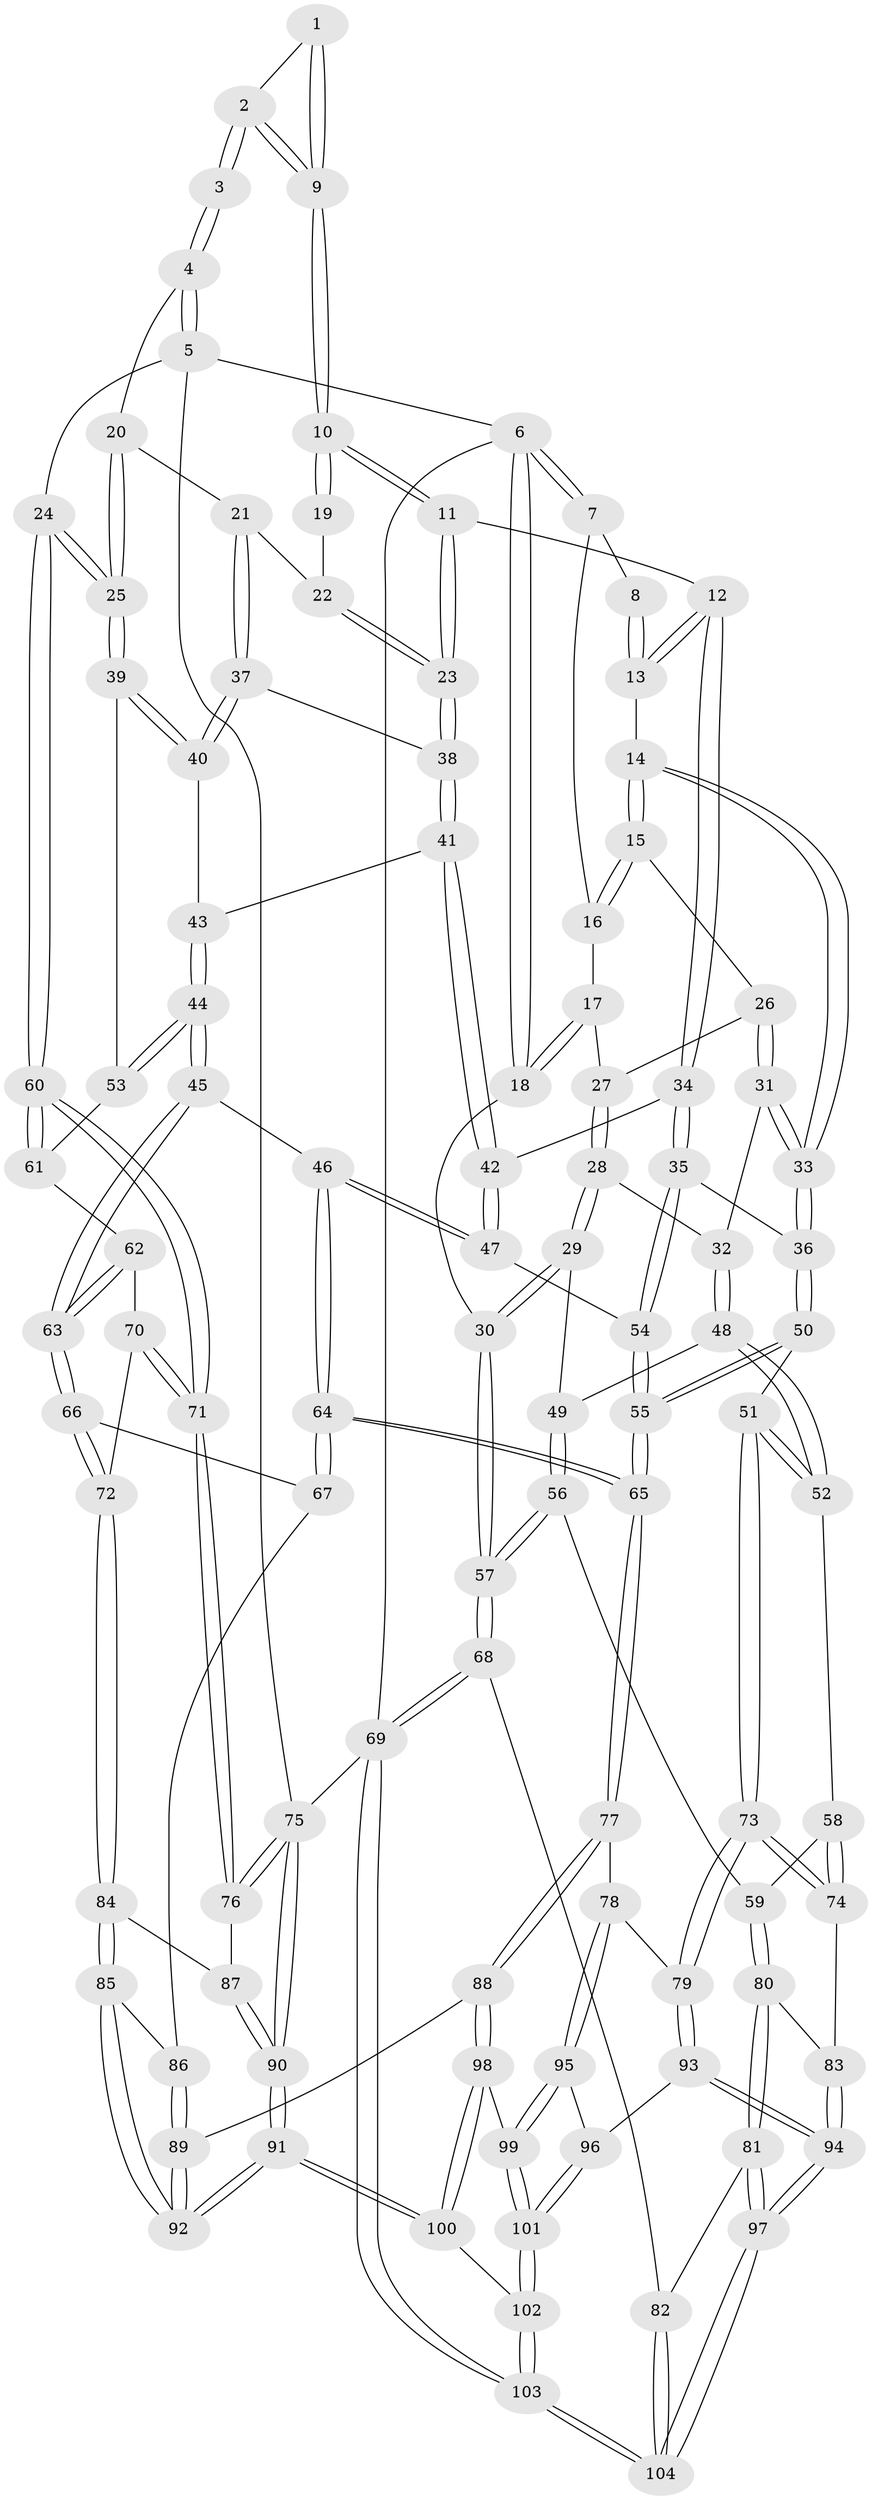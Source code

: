 // Generated by graph-tools (version 1.1) at 2025/51/03/09/25 03:51:03]
// undirected, 104 vertices, 257 edges
graph export_dot {
graph [start="1"]
  node [color=gray90,style=filled];
  1 [pos="+0.7061026322528816+0"];
  2 [pos="+1+0"];
  3 [pos="+1+0"];
  4 [pos="+1+0"];
  5 [pos="+1+0"];
  6 [pos="+0+0"];
  7 [pos="+0.24081967408018126+0"];
  8 [pos="+0.6103099589019688+0"];
  9 [pos="+0.6858383355094799+0.15280968806715067"];
  10 [pos="+0.6804808784622638+0.1654634690868306"];
  11 [pos="+0.6709493511621868+0.17864871599432727"];
  12 [pos="+0.6193746179742035+0.16965981097157437"];
  13 [pos="+0.5549123112570268+0.11088014725078667"];
  14 [pos="+0.3910698912270965+0.13789657333346056"];
  15 [pos="+0.38392080084921637+0.1313836310615052"];
  16 [pos="+0.26895541061186695+0"];
  17 [pos="+0.1643531148039228+0.12407441678189803"];
  18 [pos="+0+0.18441708608725868"];
  19 [pos="+0.8752057368440272+0.06819686033108534"];
  20 [pos="+0.9473977121158572+0.1883355617015723"];
  21 [pos="+0.9044265809686938+0.23598319673789198"];
  22 [pos="+0.8500418360331174+0.15883012070374933"];
  23 [pos="+0.7224207803667134+0.23150234354245997"];
  24 [pos="+1+0.38692617985508854"];
  25 [pos="+1+0.3822578393133198"];
  26 [pos="+0.24275475445799766+0.21998775684134367"];
  27 [pos="+0.17411664791944792+0.18371537713766736"];
  28 [pos="+0.1542236613887259+0.26505128243174425"];
  29 [pos="+0.013062079498151597+0.33346881050047905"];
  30 [pos="+0+0.25924805009000584"];
  31 [pos="+0.2804918167089596+0.3182746549294231"];
  32 [pos="+0.24855486736805643+0.3275683013466212"];
  33 [pos="+0.3852784083590355+0.31910346050798594"];
  34 [pos="+0.515275514787478+0.3552298436392624"];
  35 [pos="+0.5131387637045466+0.3567280664252219"];
  36 [pos="+0.40107349150123595+0.33944250036719475"];
  37 [pos="+0.902166080095589+0.27030337358736073"];
  38 [pos="+0.7277009187967105+0.24480326309998335"];
  39 [pos="+0.9646187385830634+0.35542926525483537"];
  40 [pos="+0.9274670488522754+0.3165926509669816"];
  41 [pos="+0.7273659726427872+0.27692096678081946"];
  42 [pos="+0.6636565732182962+0.3551990912538308"];
  43 [pos="+0.7722706047141547+0.33768542727699624"];
  44 [pos="+0.7997724742171539+0.4605873134590331"];
  45 [pos="+0.7951110201312734+0.4655422649879457"];
  46 [pos="+0.7082166604361642+0.48217578523241544"];
  47 [pos="+0.6968709783613454+0.46897544327834556"];
  48 [pos="+0.18144583902307138+0.4263300169218273"];
  49 [pos="+0.10556654125175383+0.42452905739880387"];
  50 [pos="+0.334888863292972+0.5504403665481445"];
  51 [pos="+0.3329188881790215+0.5509373058087278"];
  52 [pos="+0.29282933899764807+0.54959200835504"];
  53 [pos="+0.8606353537155111+0.4433655138608396"];
  54 [pos="+0.5393958091536324+0.4231201359871478"];
  55 [pos="+0.523644911147195+0.6492803965610983"];
  56 [pos="+0.07516521747851698+0.5537079184247231"];
  57 [pos="+0+0.5386287504277986"];
  58 [pos="+0.2521375285695452+0.5746036882335245"];
  59 [pos="+0.1208106624174186+0.6178800499484223"];
  60 [pos="+1+0.4038915691244622"];
  61 [pos="+0.9186898076551301+0.513918707617799"];
  62 [pos="+0.9257079297701695+0.5725576464984137"];
  63 [pos="+0.8437569792563335+0.6195701025031529"];
  64 [pos="+0.6152453403561138+0.6439967742912107"];
  65 [pos="+0.5490354618054707+0.6792304789779596"];
  66 [pos="+0.8371143325811824+0.640230192632687"];
  67 [pos="+0.7943114972963208+0.6607541860340719"];
  68 [pos="+0+0.8253017236417552"];
  69 [pos="+0+1"];
  70 [pos="+1+0.5887217276890914"];
  71 [pos="+1+0.5455469916629407"];
  72 [pos="+0.9118563371452413+0.7035217166382869"];
  73 [pos="+0.2862575887449848+0.7825207379593736"];
  74 [pos="+0.226214777341324+0.7615106663903032"];
  75 [pos="+1+1"];
  76 [pos="+1+0.694381430017662"];
  77 [pos="+0.5464904487230235+0.704557181521278"];
  78 [pos="+0.40300681386970727+0.7895219389691841"];
  79 [pos="+0.2980377129913444+0.794039530876248"];
  80 [pos="+0.08018894259633372+0.753510535328922"];
  81 [pos="+0.04314592112045966+0.7819306103823531"];
  82 [pos="+0+0.8053870015552878"];
  83 [pos="+0.13264108734324284+0.7592327320148634"];
  84 [pos="+0.9171751318631324+0.7153041821778023"];
  85 [pos="+0.8895006942375532+0.7608430659871215"];
  86 [pos="+0.793448383617117+0.7420474485642301"];
  87 [pos="+0.948875244942979+0.7320746735078373"];
  88 [pos="+0.5746073209422693+0.7635984322981926"];
  89 [pos="+0.7844182521955448+0.7942782403124662"];
  90 [pos="+1+1"];
  91 [pos="+0.9100224356478579+1"];
  92 [pos="+0.8413573832704291+0.8792036365687003"];
  93 [pos="+0.2735736698700042+0.8883195154540267"];
  94 [pos="+0.2462129636805585+0.9106501251893343"];
  95 [pos="+0.4021671949005543+0.897556785296768"];
  96 [pos="+0.34723282819990764+0.932681691852893"];
  97 [pos="+0.19751730666552564+0.9615244964490167"];
  98 [pos="+0.5935529349048025+0.8701348119523019"];
  99 [pos="+0.4598892520597729+0.944895742699483"];
  100 [pos="+0.8273800805064035+1"];
  101 [pos="+0.38276812287975925+1"];
  102 [pos="+0.3765020957822661+1"];
  103 [pos="+0.19626329655966787+1"];
  104 [pos="+0.18240552069253785+1"];
  1 -- 2;
  1 -- 9;
  1 -- 9;
  2 -- 3;
  2 -- 3;
  2 -- 9;
  2 -- 9;
  3 -- 4;
  3 -- 4;
  4 -- 5;
  4 -- 5;
  4 -- 20;
  5 -- 6;
  5 -- 24;
  5 -- 75;
  6 -- 7;
  6 -- 7;
  6 -- 18;
  6 -- 18;
  6 -- 69;
  7 -- 8;
  7 -- 16;
  8 -- 13;
  8 -- 13;
  9 -- 10;
  9 -- 10;
  10 -- 11;
  10 -- 11;
  10 -- 19;
  10 -- 19;
  11 -- 12;
  11 -- 23;
  11 -- 23;
  12 -- 13;
  12 -- 13;
  12 -- 34;
  12 -- 34;
  13 -- 14;
  14 -- 15;
  14 -- 15;
  14 -- 33;
  14 -- 33;
  15 -- 16;
  15 -- 16;
  15 -- 26;
  16 -- 17;
  17 -- 18;
  17 -- 18;
  17 -- 27;
  18 -- 30;
  19 -- 22;
  20 -- 21;
  20 -- 25;
  20 -- 25;
  21 -- 22;
  21 -- 37;
  21 -- 37;
  22 -- 23;
  22 -- 23;
  23 -- 38;
  23 -- 38;
  24 -- 25;
  24 -- 25;
  24 -- 60;
  24 -- 60;
  25 -- 39;
  25 -- 39;
  26 -- 27;
  26 -- 31;
  26 -- 31;
  27 -- 28;
  27 -- 28;
  28 -- 29;
  28 -- 29;
  28 -- 32;
  29 -- 30;
  29 -- 30;
  29 -- 49;
  30 -- 57;
  30 -- 57;
  31 -- 32;
  31 -- 33;
  31 -- 33;
  32 -- 48;
  32 -- 48;
  33 -- 36;
  33 -- 36;
  34 -- 35;
  34 -- 35;
  34 -- 42;
  35 -- 36;
  35 -- 54;
  35 -- 54;
  36 -- 50;
  36 -- 50;
  37 -- 38;
  37 -- 40;
  37 -- 40;
  38 -- 41;
  38 -- 41;
  39 -- 40;
  39 -- 40;
  39 -- 53;
  40 -- 43;
  41 -- 42;
  41 -- 42;
  41 -- 43;
  42 -- 47;
  42 -- 47;
  43 -- 44;
  43 -- 44;
  44 -- 45;
  44 -- 45;
  44 -- 53;
  44 -- 53;
  45 -- 46;
  45 -- 63;
  45 -- 63;
  46 -- 47;
  46 -- 47;
  46 -- 64;
  46 -- 64;
  47 -- 54;
  48 -- 49;
  48 -- 52;
  48 -- 52;
  49 -- 56;
  49 -- 56;
  50 -- 51;
  50 -- 55;
  50 -- 55;
  51 -- 52;
  51 -- 52;
  51 -- 73;
  51 -- 73;
  52 -- 58;
  53 -- 61;
  54 -- 55;
  54 -- 55;
  55 -- 65;
  55 -- 65;
  56 -- 57;
  56 -- 57;
  56 -- 59;
  57 -- 68;
  57 -- 68;
  58 -- 59;
  58 -- 74;
  58 -- 74;
  59 -- 80;
  59 -- 80;
  60 -- 61;
  60 -- 61;
  60 -- 71;
  60 -- 71;
  61 -- 62;
  62 -- 63;
  62 -- 63;
  62 -- 70;
  63 -- 66;
  63 -- 66;
  64 -- 65;
  64 -- 65;
  64 -- 67;
  64 -- 67;
  65 -- 77;
  65 -- 77;
  66 -- 67;
  66 -- 72;
  66 -- 72;
  67 -- 86;
  68 -- 69;
  68 -- 69;
  68 -- 82;
  69 -- 103;
  69 -- 103;
  69 -- 75;
  70 -- 71;
  70 -- 71;
  70 -- 72;
  71 -- 76;
  71 -- 76;
  72 -- 84;
  72 -- 84;
  73 -- 74;
  73 -- 74;
  73 -- 79;
  73 -- 79;
  74 -- 83;
  75 -- 76;
  75 -- 76;
  75 -- 90;
  75 -- 90;
  76 -- 87;
  77 -- 78;
  77 -- 88;
  77 -- 88;
  78 -- 79;
  78 -- 95;
  78 -- 95;
  79 -- 93;
  79 -- 93;
  80 -- 81;
  80 -- 81;
  80 -- 83;
  81 -- 82;
  81 -- 97;
  81 -- 97;
  82 -- 104;
  82 -- 104;
  83 -- 94;
  83 -- 94;
  84 -- 85;
  84 -- 85;
  84 -- 87;
  85 -- 86;
  85 -- 92;
  85 -- 92;
  86 -- 89;
  86 -- 89;
  87 -- 90;
  87 -- 90;
  88 -- 89;
  88 -- 98;
  88 -- 98;
  89 -- 92;
  89 -- 92;
  90 -- 91;
  90 -- 91;
  91 -- 92;
  91 -- 92;
  91 -- 100;
  91 -- 100;
  93 -- 94;
  93 -- 94;
  93 -- 96;
  94 -- 97;
  94 -- 97;
  95 -- 96;
  95 -- 99;
  95 -- 99;
  96 -- 101;
  96 -- 101;
  97 -- 104;
  97 -- 104;
  98 -- 99;
  98 -- 100;
  98 -- 100;
  99 -- 101;
  99 -- 101;
  100 -- 102;
  101 -- 102;
  101 -- 102;
  102 -- 103;
  102 -- 103;
  103 -- 104;
  103 -- 104;
}
